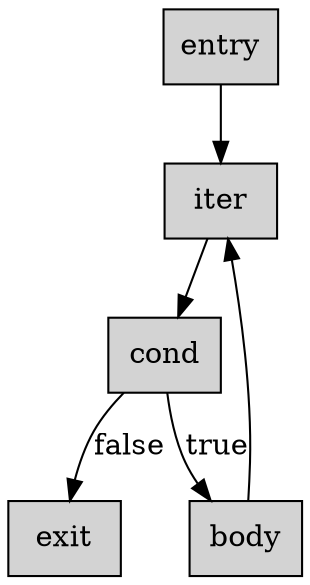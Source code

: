 digraph {
    node[shape=record, style=filled];

    entry[label="entry"];
    iter[label="iter"];
    cond[label="cond"];
    body[label="body"];
    exit[label="exit"];

    entry -> iter[label=""];
    iter -> cond[label=""];
    cond -> body[label="true"];
    cond -> exit[label="false"];
    body -> iter[label=""];
}